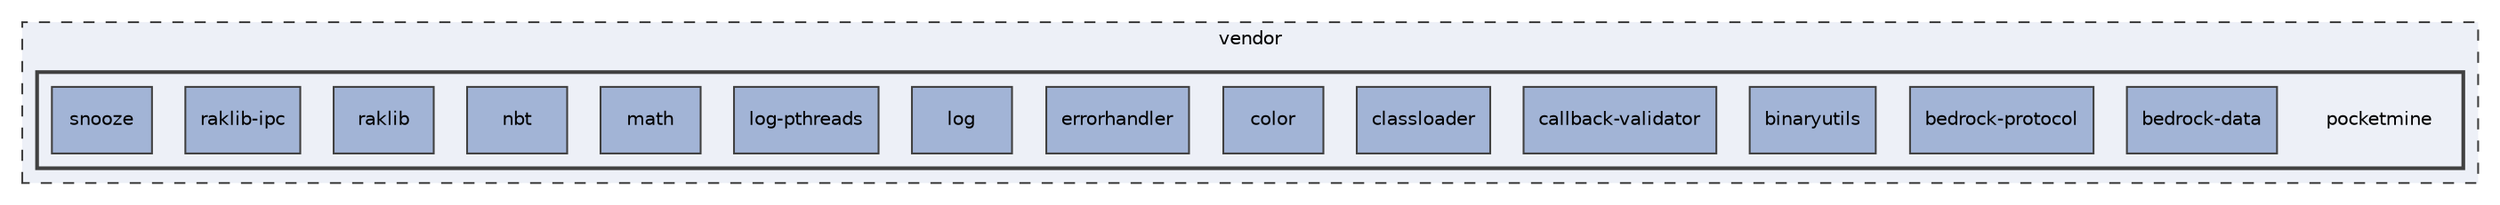 digraph "pocketmine"
{
 // INTERACTIVE_SVG=YES
 // LATEX_PDF_SIZE
  edge [fontname="Helvetica",fontsize="10",labelfontname="Helvetica",labelfontsize="10"];
  node [fontname="Helvetica",fontsize="10",shape=record];
  compound=true
  subgraph clusterdir_c5da75fdc1d6c57999112ed830c87a3c {
    graph [ bgcolor="#edf0f7", pencolor="grey25", style="filled,dashed,", label="vendor", fontname="Helvetica", fontsize="10", URL="dir_c5da75fdc1d6c57999112ed830c87a3c.html"]
  subgraph clusterdir_67ec95640dccd85af7425ce27c77136c {
    graph [ bgcolor="#edf0f7", pencolor="grey25", style="filled,bold,", label="", fontname="Helvetica", fontsize="10", URL="dir_67ec95640dccd85af7425ce27c77136c.html"]
    dir_67ec95640dccd85af7425ce27c77136c [shape=plaintext, label="pocketmine"];
  dir_376e7bdaa6d4a6cea7bb583dcbf64fc9 [shape=box, label="bedrock-data", style="filled,", fillcolor="#a2b4d6", color="grey25", URL="dir_376e7bdaa6d4a6cea7bb583dcbf64fc9.html"];
  dir_35c25ee8b73bfc2a0e7ec3dc66e7b1c9 [shape=box, label="bedrock-protocol", style="filled,", fillcolor="#a2b4d6", color="grey25", URL="dir_35c25ee8b73bfc2a0e7ec3dc66e7b1c9.html"];
  dir_20d97ab9eb4f51a93ceb36f1352bd8f0 [shape=box, label="binaryutils", style="filled,", fillcolor="#a2b4d6", color="grey25", URL="dir_20d97ab9eb4f51a93ceb36f1352bd8f0.html"];
  dir_4d4b67f10f5c573de213794e1c34a860 [shape=box, label="callback-validator", style="filled,", fillcolor="#a2b4d6", color="grey25", URL="dir_4d4b67f10f5c573de213794e1c34a860.html"];
  dir_f9be796ac29a8a491d5d247acb51b67e [shape=box, label="classloader", style="filled,", fillcolor="#a2b4d6", color="grey25", URL="dir_f9be796ac29a8a491d5d247acb51b67e.html"];
  dir_a63ebcc2f7b1a63914b5dceb3f4b5e8b [shape=box, label="color", style="filled,", fillcolor="#a2b4d6", color="grey25", URL="dir_a63ebcc2f7b1a63914b5dceb3f4b5e8b.html"];
  dir_582ef234c2298aaaef29e10a5ae7bbce [shape=box, label="errorhandler", style="filled,", fillcolor="#a2b4d6", color="grey25", URL="dir_582ef234c2298aaaef29e10a5ae7bbce.html"];
  dir_efb60bdb276935829773856a552a996d [shape=box, label="log", style="filled,", fillcolor="#a2b4d6", color="grey25", URL="dir_efb60bdb276935829773856a552a996d.html"];
  dir_155f5667b7d8c77864c92f17dd012376 [shape=box, label="log-pthreads", style="filled,", fillcolor="#a2b4d6", color="grey25", URL="dir_155f5667b7d8c77864c92f17dd012376.html"];
  dir_6af29372318209bdbb325ad6a4576b13 [shape=box, label="math", style="filled,", fillcolor="#a2b4d6", color="grey25", URL="dir_6af29372318209bdbb325ad6a4576b13.html"];
  dir_1a17901ef04850eab3788e99ea4fdab1 [shape=box, label="nbt", style="filled,", fillcolor="#a2b4d6", color="grey25", URL="dir_1a17901ef04850eab3788e99ea4fdab1.html"];
  dir_b8c246ef830a7a3f40b614f5ad5d50aa [shape=box, label="raklib", style="filled,", fillcolor="#a2b4d6", color="grey25", URL="dir_b8c246ef830a7a3f40b614f5ad5d50aa.html"];
  dir_b1b6a6773bf528619d8e5723c685dbd0 [shape=box, label="raklib-ipc", style="filled,", fillcolor="#a2b4d6", color="grey25", URL="dir_b1b6a6773bf528619d8e5723c685dbd0.html"];
  dir_54570eb7b05a375cad27a3697bad1cc0 [shape=box, label="snooze", style="filled,", fillcolor="#a2b4d6", color="grey25", URL="dir_54570eb7b05a375cad27a3697bad1cc0.html"];
  }
  }
}
